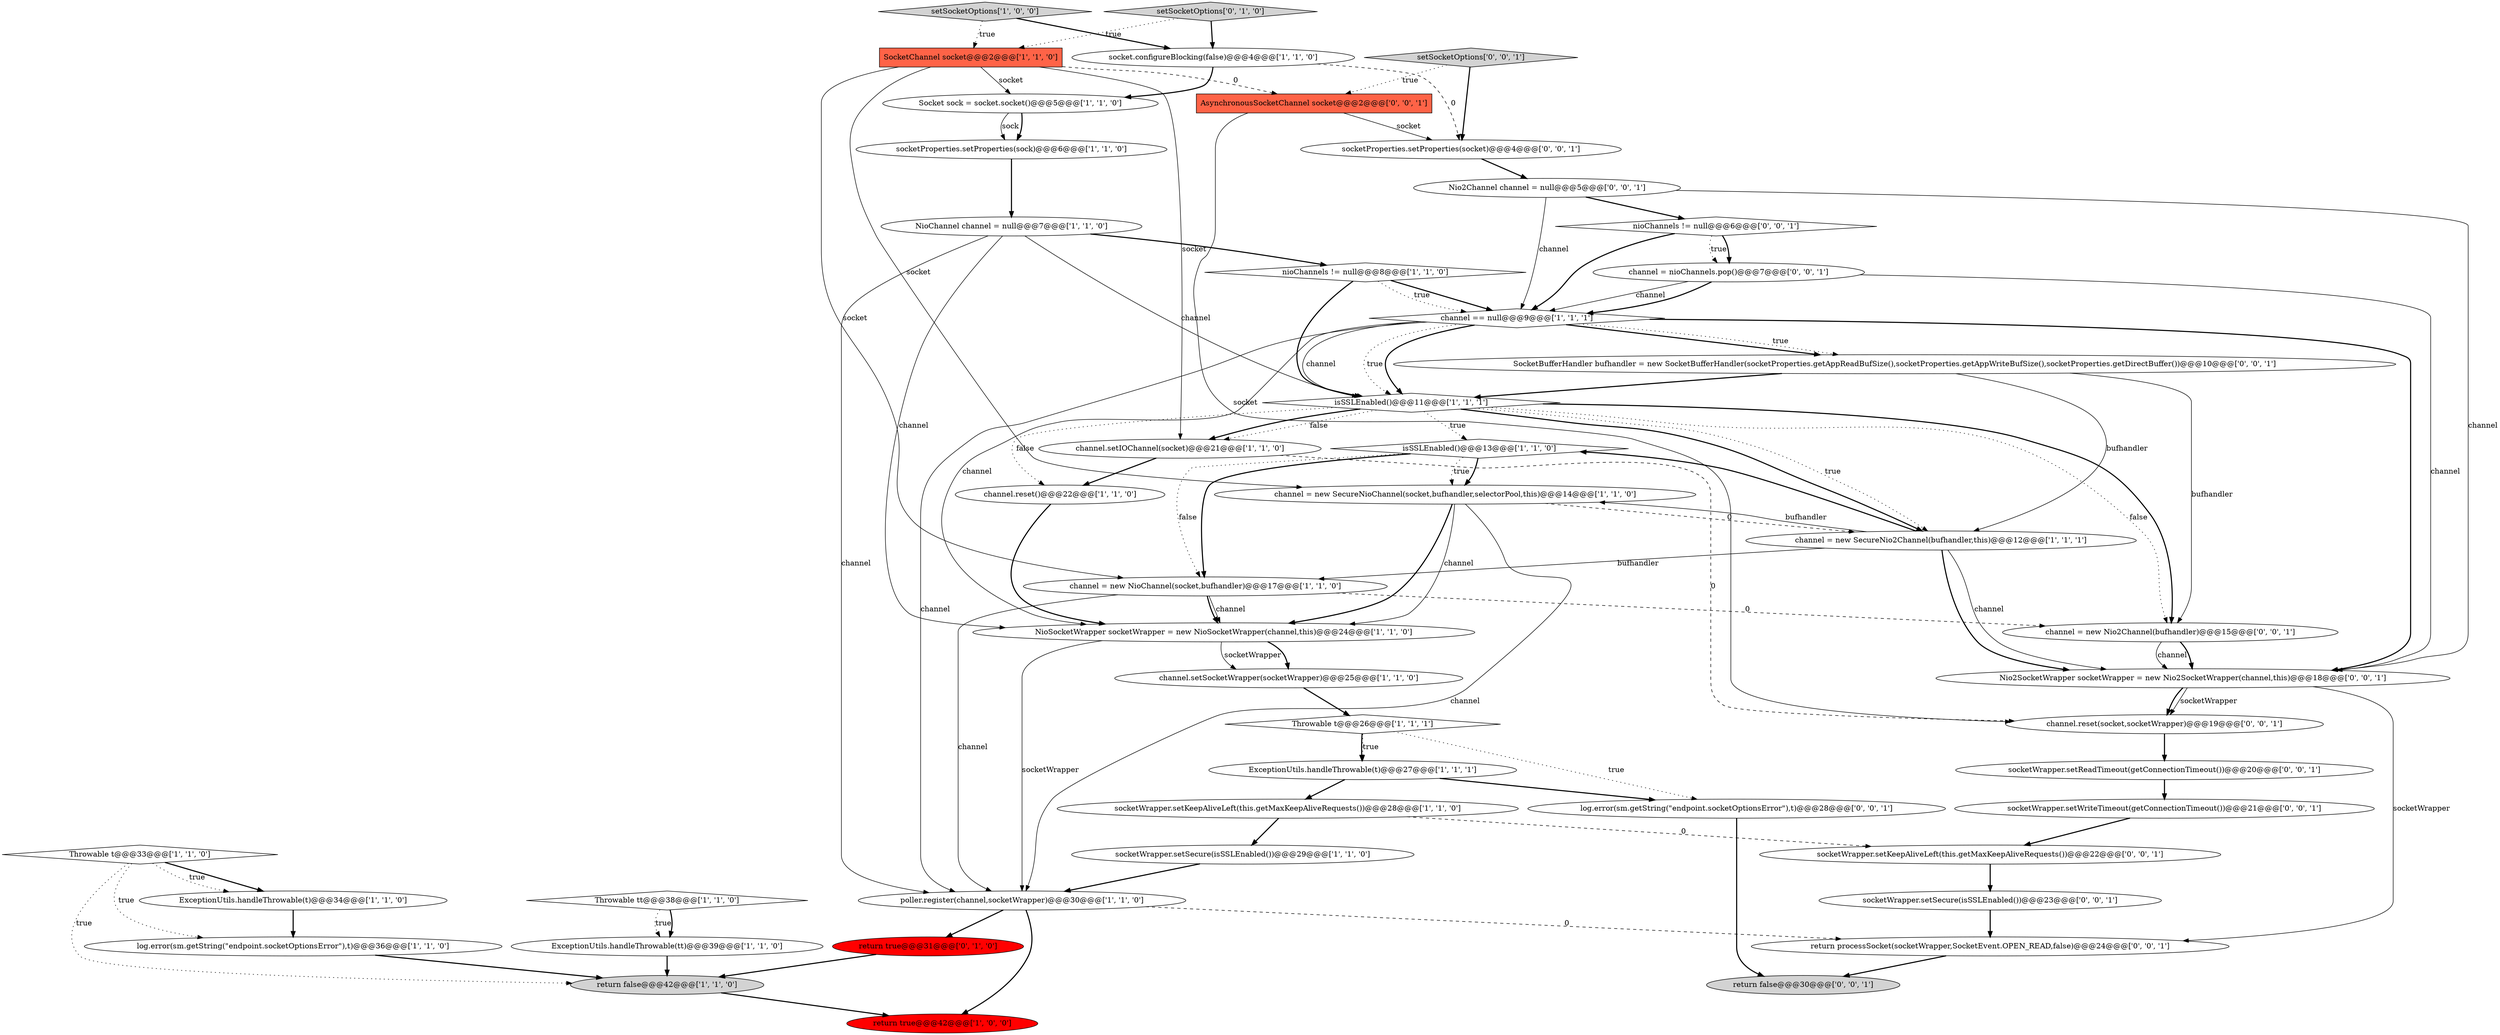 digraph {
2 [style = filled, label = "channel.setIOChannel(socket)@@@21@@@['1', '1', '0']", fillcolor = white, shape = ellipse image = "AAA0AAABBB1BBB"];
3 [style = filled, label = "socketWrapper.setSecure(isSSLEnabled())@@@29@@@['1', '1', '0']", fillcolor = white, shape = ellipse image = "AAA0AAABBB1BBB"];
23 [style = filled, label = "socketWrapper.setKeepAliveLeft(this.getMaxKeepAliveRequests())@@@28@@@['1', '1', '0']", fillcolor = white, shape = ellipse image = "AAA0AAABBB1BBB"];
26 [style = filled, label = "SocketChannel socket@@@2@@@['1', '1', '0']", fillcolor = tomato, shape = box image = "AAA0AAABBB1BBB"];
29 [style = filled, label = "return true@@@31@@@['0', '1', '0']", fillcolor = red, shape = ellipse image = "AAA1AAABBB2BBB"];
34 [style = filled, label = "socketWrapper.setWriteTimeout(getConnectionTimeout())@@@21@@@['0', '0', '1']", fillcolor = white, shape = ellipse image = "AAA0AAABBB3BBB"];
38 [style = filled, label = "SocketBufferHandler bufhandler = new SocketBufferHandler(socketProperties.getAppReadBufSize(),socketProperties.getAppWriteBufSize(),socketProperties.getDirectBuffer())@@@10@@@['0', '0', '1']", fillcolor = white, shape = ellipse image = "AAA0AAABBB3BBB"];
9 [style = filled, label = "Socket sock = socket.socket()@@@5@@@['1', '1', '0']", fillcolor = white, shape = ellipse image = "AAA0AAABBB1BBB"];
39 [style = filled, label = "channel = new Nio2Channel(bufhandler)@@@15@@@['0', '0', '1']", fillcolor = white, shape = ellipse image = "AAA0AAABBB3BBB"];
10 [style = filled, label = "channel = new NioChannel(socket,bufhandler)@@@17@@@['1', '1', '0']", fillcolor = white, shape = ellipse image = "AAA0AAABBB1BBB"];
19 [style = filled, label = "Throwable t@@@33@@@['1', '1', '0']", fillcolor = white, shape = diamond image = "AAA0AAABBB1BBB"];
47 [style = filled, label = "return false@@@30@@@['0', '0', '1']", fillcolor = lightgray, shape = ellipse image = "AAA0AAABBB3BBB"];
21 [style = filled, label = "Throwable tt@@@38@@@['1', '1', '0']", fillcolor = white, shape = diamond image = "AAA0AAABBB1BBB"];
28 [style = filled, label = "nioChannels != null@@@8@@@['1', '1', '0']", fillcolor = white, shape = diamond image = "AAA0AAABBB1BBB"];
35 [style = filled, label = "socketWrapper.setKeepAliveLeft(this.getMaxKeepAliveRequests())@@@22@@@['0', '0', '1']", fillcolor = white, shape = ellipse image = "AAA0AAABBB3BBB"];
36 [style = filled, label = "return processSocket(socketWrapper,SocketEvent.OPEN_READ,false)@@@24@@@['0', '0', '1']", fillcolor = white, shape = ellipse image = "AAA0AAABBB3BBB"];
0 [style = filled, label = "ExceptionUtils.handleThrowable(t)@@@27@@@['1', '1', '1']", fillcolor = white, shape = ellipse image = "AAA0AAABBB1BBB"];
22 [style = filled, label = "channel.setSocketWrapper(socketWrapper)@@@25@@@['1', '1', '0']", fillcolor = white, shape = ellipse image = "AAA0AAABBB1BBB"];
8 [style = filled, label = "setSocketOptions['1', '0', '0']", fillcolor = lightgray, shape = diamond image = "AAA0AAABBB1BBB"];
45 [style = filled, label = "log.error(sm.getString(\"endpoint.socketOptionsError\"),t)@@@28@@@['0', '0', '1']", fillcolor = white, shape = ellipse image = "AAA0AAABBB3BBB"];
25 [style = filled, label = "poller.register(channel,socketWrapper)@@@30@@@['1', '1', '0']", fillcolor = white, shape = ellipse image = "AAA0AAABBB1BBB"];
12 [style = filled, label = "channel == null@@@9@@@['1', '1', '1']", fillcolor = white, shape = diamond image = "AAA0AAABBB1BBB"];
46 [style = filled, label = "channel = nioChannels.pop()@@@7@@@['0', '0', '1']", fillcolor = white, shape = ellipse image = "AAA0AAABBB3BBB"];
42 [style = filled, label = "Nio2SocketWrapper socketWrapper = new Nio2SocketWrapper(channel,this)@@@18@@@['0', '0', '1']", fillcolor = white, shape = ellipse image = "AAA0AAABBB3BBB"];
20 [style = filled, label = "isSSLEnabled()@@@13@@@['1', '1', '0']", fillcolor = white, shape = diamond image = "AAA0AAABBB1BBB"];
32 [style = filled, label = "setSocketOptions['0', '0', '1']", fillcolor = lightgray, shape = diamond image = "AAA0AAABBB3BBB"];
5 [style = filled, label = "Throwable t@@@26@@@['1', '1', '1']", fillcolor = white, shape = diamond image = "AAA0AAABBB1BBB"];
7 [style = filled, label = "NioChannel channel = null@@@7@@@['1', '1', '0']", fillcolor = white, shape = ellipse image = "AAA0AAABBB1BBB"];
17 [style = filled, label = "ExceptionUtils.handleThrowable(tt)@@@39@@@['1', '1', '0']", fillcolor = white, shape = ellipse image = "AAA0AAABBB1BBB"];
16 [style = filled, label = "isSSLEnabled()@@@11@@@['1', '1', '1']", fillcolor = white, shape = diamond image = "AAA0AAABBB1BBB"];
11 [style = filled, label = "log.error(sm.getString(\"endpoint.socketOptionsError\"),t)@@@36@@@['1', '1', '0']", fillcolor = white, shape = ellipse image = "AAA0AAABBB1BBB"];
24 [style = filled, label = "return false@@@42@@@['1', '1', '0']", fillcolor = lightgray, shape = ellipse image = "AAA0AAABBB1BBB"];
15 [style = filled, label = "socketProperties.setProperties(sock)@@@6@@@['1', '1', '0']", fillcolor = white, shape = ellipse image = "AAA0AAABBB1BBB"];
31 [style = filled, label = "socketProperties.setProperties(socket)@@@4@@@['0', '0', '1']", fillcolor = white, shape = ellipse image = "AAA0AAABBB3BBB"];
43 [style = filled, label = "AsynchronousSocketChannel socket@@@2@@@['0', '0', '1']", fillcolor = tomato, shape = box image = "AAA0AAABBB3BBB"];
14 [style = filled, label = "channel = new SecureNio2Channel(bufhandler,this)@@@12@@@['1', '1', '1']", fillcolor = white, shape = ellipse image = "AAA0AAABBB1BBB"];
1 [style = filled, label = "channel = new SecureNioChannel(socket,bufhandler,selectorPool,this)@@@14@@@['1', '1', '0']", fillcolor = white, shape = ellipse image = "AAA0AAABBB1BBB"];
4 [style = filled, label = "NioSocketWrapper socketWrapper = new NioSocketWrapper(channel,this)@@@24@@@['1', '1', '0']", fillcolor = white, shape = ellipse image = "AAA0AAABBB1BBB"];
18 [style = filled, label = "return true@@@42@@@['1', '0', '0']", fillcolor = red, shape = ellipse image = "AAA1AAABBB1BBB"];
44 [style = filled, label = "socketWrapper.setReadTimeout(getConnectionTimeout())@@@20@@@['0', '0', '1']", fillcolor = white, shape = ellipse image = "AAA0AAABBB3BBB"];
37 [style = filled, label = "nioChannels != null@@@6@@@['0', '0', '1']", fillcolor = white, shape = diamond image = "AAA0AAABBB3BBB"];
13 [style = filled, label = "ExceptionUtils.handleThrowable(t)@@@34@@@['1', '1', '0']", fillcolor = white, shape = ellipse image = "AAA0AAABBB1BBB"];
30 [style = filled, label = "setSocketOptions['0', '1', '0']", fillcolor = lightgray, shape = diamond image = "AAA0AAABBB2BBB"];
40 [style = filled, label = "socketWrapper.setSecure(isSSLEnabled())@@@23@@@['0', '0', '1']", fillcolor = white, shape = ellipse image = "AAA0AAABBB3BBB"];
41 [style = filled, label = "channel.reset(socket,socketWrapper)@@@19@@@['0', '0', '1']", fillcolor = white, shape = ellipse image = "AAA0AAABBB3BBB"];
6 [style = filled, label = "channel.reset()@@@22@@@['1', '1', '0']", fillcolor = white, shape = ellipse image = "AAA0AAABBB1BBB"];
27 [style = filled, label = "socket.configureBlocking(false)@@@4@@@['1', '1', '0']", fillcolor = white, shape = ellipse image = "AAA0AAABBB1BBB"];
33 [style = filled, label = "Nio2Channel channel = null@@@5@@@['0', '0', '1']", fillcolor = white, shape = ellipse image = "AAA0AAABBB3BBB"];
42->41 [style = bold, label=""];
32->43 [style = dotted, label="true"];
1->4 [style = solid, label="channel"];
2->6 [style = bold, label=""];
27->9 [style = bold, label=""];
7->16 [style = solid, label="channel"];
16->20 [style = dotted, label="true"];
14->42 [style = solid, label="channel"];
12->42 [style = bold, label=""];
25->29 [style = bold, label=""];
16->39 [style = dotted, label="false"];
26->43 [style = dashed, label="0"];
46->12 [style = solid, label="channel"];
4->22 [style = solid, label="socketWrapper"];
12->38 [style = bold, label=""];
14->10 [style = solid, label="bufhandler"];
5->0 [style = bold, label=""];
25->36 [style = dashed, label="0"];
19->11 [style = dotted, label="true"];
16->6 [style = dotted, label="false"];
39->42 [style = solid, label="channel"];
16->14 [style = bold, label=""];
2->41 [style = dashed, label="0"];
8->27 [style = bold, label=""];
26->9 [style = solid, label="socket"];
14->20 [style = bold, label=""];
43->41 [style = solid, label="socket"];
7->4 [style = solid, label="channel"];
1->4 [style = bold, label=""];
7->25 [style = solid, label="channel"];
1->14 [style = dashed, label="0"];
30->27 [style = bold, label=""];
23->35 [style = dashed, label="0"];
23->3 [style = bold, label=""];
21->17 [style = dotted, label="true"];
24->18 [style = bold, label=""];
13->11 [style = bold, label=""];
22->5 [style = bold, label=""];
37->46 [style = dotted, label="true"];
26->2 [style = solid, label="socket"];
6->4 [style = bold, label=""];
35->40 [style = bold, label=""];
10->25 [style = solid, label="channel"];
0->23 [style = bold, label=""];
19->13 [style = bold, label=""];
37->46 [style = bold, label=""];
26->10 [style = solid, label="socket"];
14->1 [style = solid, label="bufhandler"];
31->33 [style = bold, label=""];
16->14 [style = dotted, label="true"];
44->34 [style = bold, label=""];
10->4 [style = solid, label="channel"];
16->39 [style = bold, label=""];
34->35 [style = bold, label=""];
39->42 [style = bold, label=""];
4->22 [style = bold, label=""];
32->31 [style = bold, label=""];
12->4 [style = solid, label="channel"];
0->45 [style = bold, label=""];
10->39 [style = dashed, label="0"];
38->16 [style = bold, label=""];
25->18 [style = bold, label=""];
14->42 [style = bold, label=""];
5->0 [style = dotted, label="true"];
20->1 [style = bold, label=""];
28->12 [style = bold, label=""];
42->36 [style = solid, label="socketWrapper"];
19->24 [style = dotted, label="true"];
33->42 [style = solid, label="channel"];
11->24 [style = bold, label=""];
27->31 [style = dashed, label="0"];
16->2 [style = dotted, label="false"];
37->12 [style = bold, label=""];
42->41 [style = solid, label="socketWrapper"];
33->12 [style = solid, label="channel"];
20->1 [style = dotted, label="true"];
7->28 [style = bold, label=""];
40->36 [style = bold, label=""];
5->45 [style = dotted, label="true"];
38->14 [style = solid, label="bufhandler"];
38->39 [style = solid, label="bufhandler"];
33->37 [style = bold, label=""];
46->42 [style = solid, label="channel"];
28->12 [style = dotted, label="true"];
8->26 [style = dotted, label="true"];
36->47 [style = bold, label=""];
12->25 [style = solid, label="channel"];
15->7 [style = bold, label=""];
46->12 [style = bold, label=""];
3->25 [style = bold, label=""];
1->25 [style = solid, label="channel"];
12->16 [style = bold, label=""];
19->13 [style = dotted, label="true"];
30->26 [style = dotted, label="true"];
12->38 [style = dotted, label="true"];
16->2 [style = bold, label=""];
28->16 [style = bold, label=""];
26->1 [style = solid, label="socket"];
20->10 [style = dotted, label="false"];
20->10 [style = bold, label=""];
43->31 [style = solid, label="socket"];
12->16 [style = solid, label="channel"];
17->24 [style = bold, label=""];
12->16 [style = dotted, label="true"];
9->15 [style = bold, label=""];
45->47 [style = bold, label=""];
10->4 [style = bold, label=""];
9->15 [style = solid, label="sock"];
4->25 [style = solid, label="socketWrapper"];
29->24 [style = bold, label=""];
41->44 [style = bold, label=""];
21->17 [style = bold, label=""];
}
